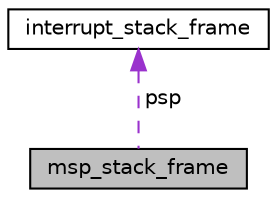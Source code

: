 digraph "msp_stack_frame"
{
 // LATEX_PDF_SIZE
  edge [fontname="Helvetica",fontsize="10",labelfontname="Helvetica",labelfontsize="10"];
  node [fontname="Helvetica",fontsize="10",shape=record];
  Node1 [label="msp_stack_frame",height=0.2,width=0.4,color="black", fillcolor="grey75", style="filled", fontcolor="black",tooltip=" "];
  Node2 -> Node1 [dir="back",color="darkorchid3",fontsize="10",style="dashed",label=" psp" ,fontname="Helvetica"];
  Node2 [label="interrupt_stack_frame",height=0.2,width=0.4,color="black", fillcolor="white", style="filled",URL="$structinterrupt__stack__frame.html",tooltip="stack frame upon interrupt/exception"];
}
